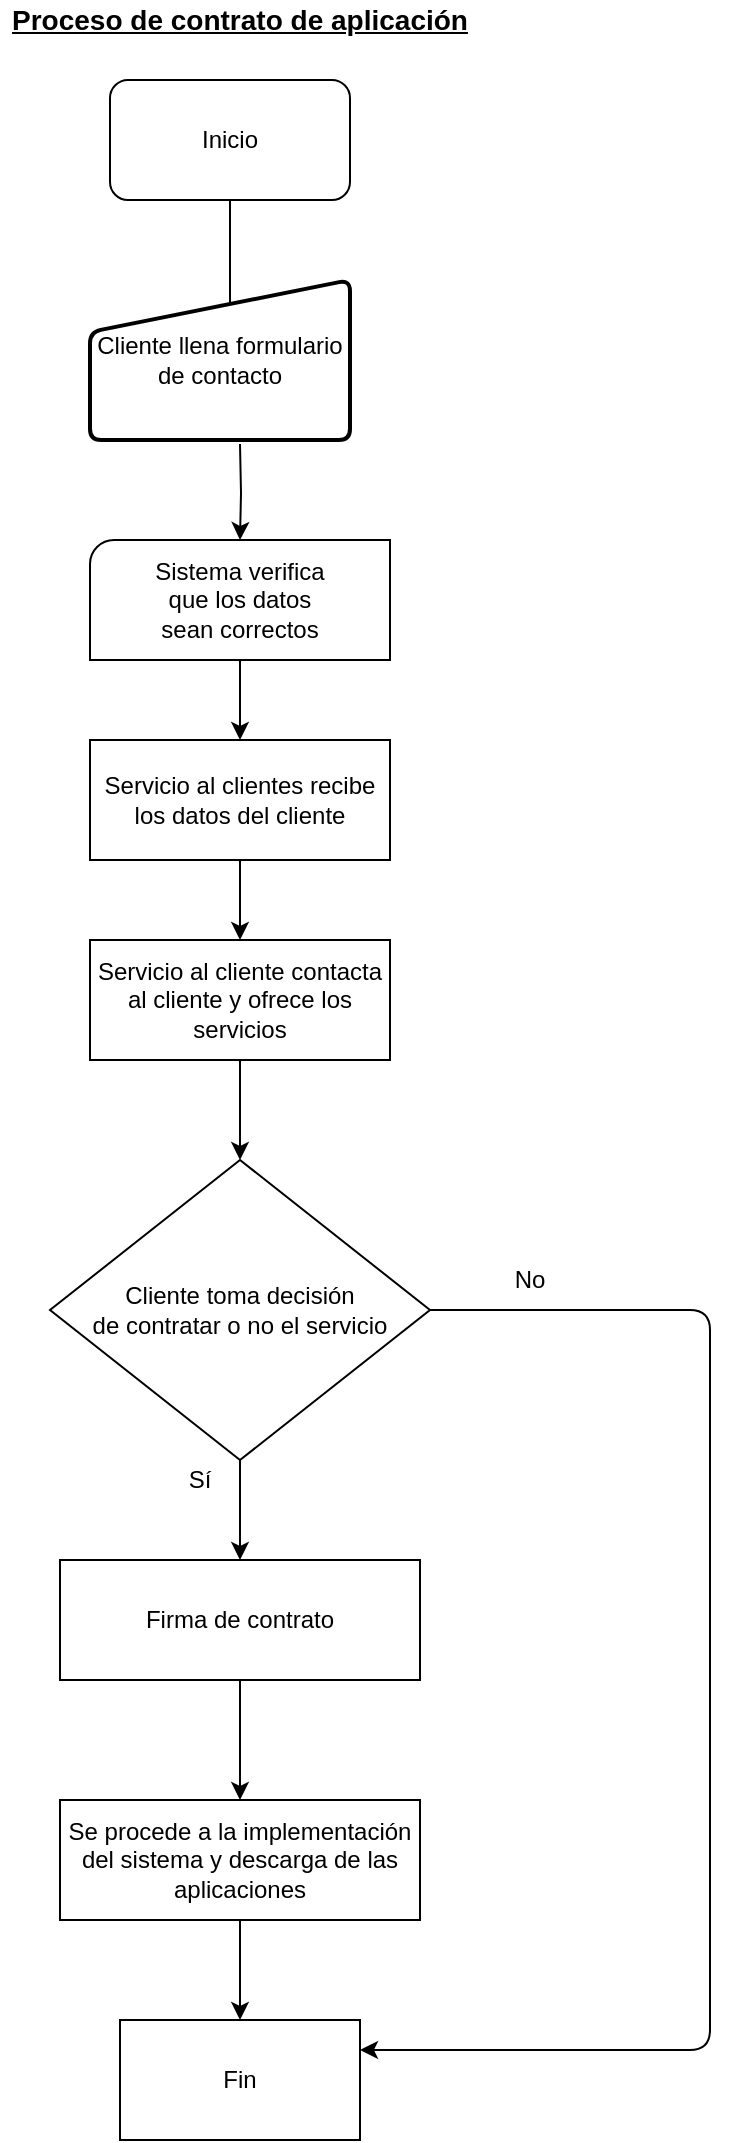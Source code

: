 <mxfile version="13.0.3" type="device"><diagram id="m4OSYFbCwDedSiEG_kPG" name="Page-1"><mxGraphModel dx="852" dy="486" grid="1" gridSize="10" guides="1" tooltips="1" connect="1" arrows="1" fold="1" page="1" pageScale="1" pageWidth="850" pageHeight="1100" math="0" shadow="0"><root><mxCell id="0"/><mxCell id="1" parent="0"/><mxCell id="541uQK_hdmFsSDRSAZai-5" value="" style="edgeStyle=orthogonalEdgeStyle;rounded=0;orthogonalLoop=1;jettySize=auto;html=1;" parent="1" source="541uQK_hdmFsSDRSAZai-1" edge="1"><mxGeometry relative="1" as="geometry"><mxPoint x="420" y="181" as="targetPoint"/></mxGeometry></mxCell><mxCell id="541uQK_hdmFsSDRSAZai-1" value="Inicio" style="rounded=1;whiteSpace=wrap;html=1;" parent="1" vertex="1"><mxGeometry x="360" y="60" width="120" height="60" as="geometry"/></mxCell><mxCell id="541uQK_hdmFsSDRSAZai-8" value="" style="edgeStyle=orthogonalEdgeStyle;rounded=0;orthogonalLoop=1;jettySize=auto;html=1;" parent="1" source="541uQK_hdmFsSDRSAZai-9" target="541uQK_hdmFsSDRSAZai-7" edge="1"><mxGeometry relative="1" as="geometry"/></mxCell><mxCell id="541uQK_hdmFsSDRSAZai-13" value="" style="edgeStyle=orthogonalEdgeStyle;rounded=0;orthogonalLoop=1;jettySize=auto;html=1;" parent="1" source="541uQK_hdmFsSDRSAZai-7" target="541uQK_hdmFsSDRSAZai-12" edge="1"><mxGeometry relative="1" as="geometry"/></mxCell><mxCell id="541uQK_hdmFsSDRSAZai-7" value="Servicio al clientes recibe los datos del cliente" style="whiteSpace=wrap;html=1;rounded=0;" parent="1" vertex="1"><mxGeometry x="350" y="390" width="150" height="60" as="geometry"/></mxCell><mxCell id="541uQK_hdmFsSDRSAZai-9" value="" style="verticalLabelPosition=bottom;verticalAlign=top;html=1;shape=mxgraph.basic.corner_round_rect;dx=6;" parent="1" vertex="1"><mxGeometry x="350" y="290" width="150" height="60" as="geometry"/></mxCell><mxCell id="541uQK_hdmFsSDRSAZai-10" value="" style="edgeStyle=orthogonalEdgeStyle;rounded=0;orthogonalLoop=1;jettySize=auto;html=1;" parent="1" target="541uQK_hdmFsSDRSAZai-9" edge="1"><mxGeometry relative="1" as="geometry"><mxPoint x="425" y="242" as="sourcePoint"/><mxPoint x="425" y="400" as="targetPoint"/></mxGeometry></mxCell><mxCell id="541uQK_hdmFsSDRSAZai-11" value="Sistema verifica que los datos sean correctos" style="text;html=1;strokeColor=none;fillColor=none;align=center;verticalAlign=middle;whiteSpace=wrap;rounded=0;" parent="1" vertex="1"><mxGeometry x="380" y="310" width="90" height="20" as="geometry"/></mxCell><mxCell id="541uQK_hdmFsSDRSAZai-16" value="" style="edgeStyle=orthogonalEdgeStyle;rounded=0;orthogonalLoop=1;jettySize=auto;html=1;" parent="1" source="541uQK_hdmFsSDRSAZai-12" target="541uQK_hdmFsSDRSAZai-15" edge="1"><mxGeometry relative="1" as="geometry"/></mxCell><mxCell id="541uQK_hdmFsSDRSAZai-12" value="Servicio al cliente contacta al cliente y ofrece los servicios" style="whiteSpace=wrap;html=1;rounded=0;" parent="1" vertex="1"><mxGeometry x="350" y="490" width="150" height="60" as="geometry"/></mxCell><mxCell id="541uQK_hdmFsSDRSAZai-14" value="&lt;span&gt;Cliente llena formulario de contacto&lt;/span&gt;" style="html=1;strokeWidth=2;shape=manualInput;whiteSpace=wrap;rounded=1;size=26;arcSize=11;" parent="1" vertex="1"><mxGeometry x="350" y="160" width="130" height="80" as="geometry"/></mxCell><mxCell id="541uQK_hdmFsSDRSAZai-18" value="" style="edgeStyle=orthogonalEdgeStyle;rounded=0;orthogonalLoop=1;jettySize=auto;html=1;" parent="1" source="541uQK_hdmFsSDRSAZai-22" target="541uQK_hdmFsSDRSAZai-17" edge="1"><mxGeometry relative="1" as="geometry"/></mxCell><mxCell id="541uQK_hdmFsSDRSAZai-15" value="Cliente toma decisión &lt;br&gt;de contratar o no el servicio" style="rhombus;whiteSpace=wrap;html=1;rounded=0;" parent="1" vertex="1"><mxGeometry x="330" y="600" width="190" height="150" as="geometry"/></mxCell><mxCell id="541uQK_hdmFsSDRSAZai-17" value="Fin" style="whiteSpace=wrap;html=1;rounded=0;" parent="1" vertex="1"><mxGeometry x="365" y="1030" width="120" height="60" as="geometry"/></mxCell><mxCell id="541uQK_hdmFsSDRSAZai-19" value="" style="endArrow=classic;html=1;entryX=1;entryY=0.25;entryDx=0;entryDy=0;exitX=1;exitY=0.5;exitDx=0;exitDy=0;" parent="1" source="541uQK_hdmFsSDRSAZai-15" target="541uQK_hdmFsSDRSAZai-17" edge="1"><mxGeometry width="50" height="50" relative="1" as="geometry"><mxPoint x="400" y="730" as="sourcePoint"/><mxPoint x="450" y="680" as="targetPoint"/><Array as="points"><mxPoint x="660" y="675"/><mxPoint x="660" y="1045"/></Array></mxGeometry></mxCell><mxCell id="541uQK_hdmFsSDRSAZai-20" value="Sí" style="text;html=1;strokeColor=none;fillColor=none;align=center;verticalAlign=middle;whiteSpace=wrap;rounded=0;" parent="1" vertex="1"><mxGeometry x="385" y="750" width="40" height="20" as="geometry"/></mxCell><mxCell id="541uQK_hdmFsSDRSAZai-21" value="No" style="text;html=1;strokeColor=none;fillColor=none;align=center;verticalAlign=middle;whiteSpace=wrap;rounded=0;" parent="1" vertex="1"><mxGeometry x="550" y="650" width="40" height="20" as="geometry"/></mxCell><mxCell id="541uQK_hdmFsSDRSAZai-22" value="Se procede a la implementación del sistema y descarga de las aplicaciones" style="rounded=0;whiteSpace=wrap;html=1;" parent="1" vertex="1"><mxGeometry x="335" y="920" width="180" height="60" as="geometry"/></mxCell><mxCell id="541uQK_hdmFsSDRSAZai-23" value="" style="edgeStyle=orthogonalEdgeStyle;rounded=0;orthogonalLoop=1;jettySize=auto;html=1;" parent="1" source="541uQK_hdmFsSDRSAZai-24" target="541uQK_hdmFsSDRSAZai-22" edge="1"><mxGeometry relative="1" as="geometry"><mxPoint x="425" y="790" as="sourcePoint"/><mxPoint x="425" y="1010" as="targetPoint"/></mxGeometry></mxCell><mxCell id="541uQK_hdmFsSDRSAZai-24" value="Firma de contrato" style="rounded=0;whiteSpace=wrap;html=1;" parent="1" vertex="1"><mxGeometry x="335" y="800" width="180" height="60" as="geometry"/></mxCell><mxCell id="541uQK_hdmFsSDRSAZai-25" value="" style="edgeStyle=orthogonalEdgeStyle;rounded=0;orthogonalLoop=1;jettySize=auto;html=1;" parent="1" source="541uQK_hdmFsSDRSAZai-15" target="541uQK_hdmFsSDRSAZai-24" edge="1"><mxGeometry relative="1" as="geometry"><mxPoint x="425" y="790" as="sourcePoint"/><mxPoint x="425" y="960" as="targetPoint"/></mxGeometry></mxCell><mxCell id="541uQK_hdmFsSDRSAZai-26" value="&lt;b&gt;&lt;font style=&quot;font-size: 14px&quot;&gt;&lt;u&gt;Proceso de contrato de aplicación&lt;/u&gt;&lt;/font&gt;&lt;/b&gt;" style="text;html=1;strokeColor=none;fillColor=none;align=center;verticalAlign=middle;whiteSpace=wrap;rounded=0;" parent="1" vertex="1"><mxGeometry x="305" y="20" width="240" height="20" as="geometry"/></mxCell></root></mxGraphModel></diagram></mxfile>